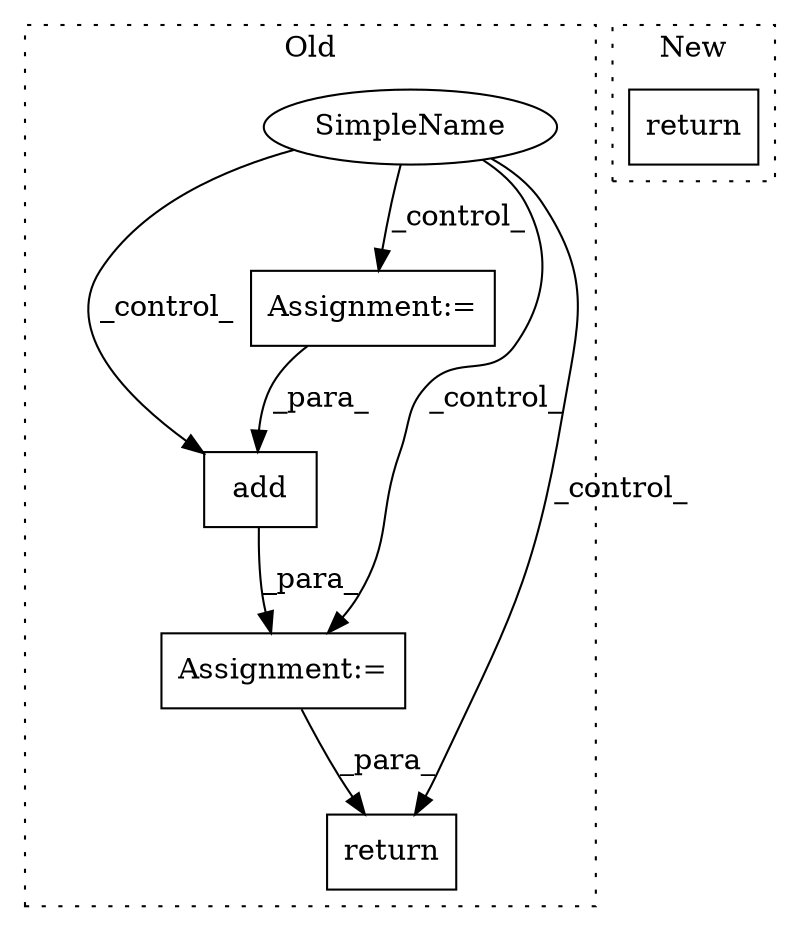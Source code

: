 digraph G {
subgraph cluster0 {
1 [label="add" a="32" s="1549,1580" l="4,1" shape="box"];
3 [label="Assignment:=" a="7" s="1537" l="1" shape="box"];
4 [label="return" a="41" s="1597" l="7" shape="box"];
5 [label="Assignment:=" a="7" s="1231" l="1" shape="box"];
6 [label="SimpleName" a="42" s="" l="" shape="ellipse"];
label = "Old";
style="dotted";
}
subgraph cluster1 {
2 [label="return" a="41" s="880" l="7" shape="box"];
label = "New";
style="dotted";
}
1 -> 3 [label="_para_"];
3 -> 4 [label="_para_"];
5 -> 1 [label="_para_"];
6 -> 5 [label="_control_"];
6 -> 1 [label="_control_"];
6 -> 4 [label="_control_"];
6 -> 3 [label="_control_"];
}